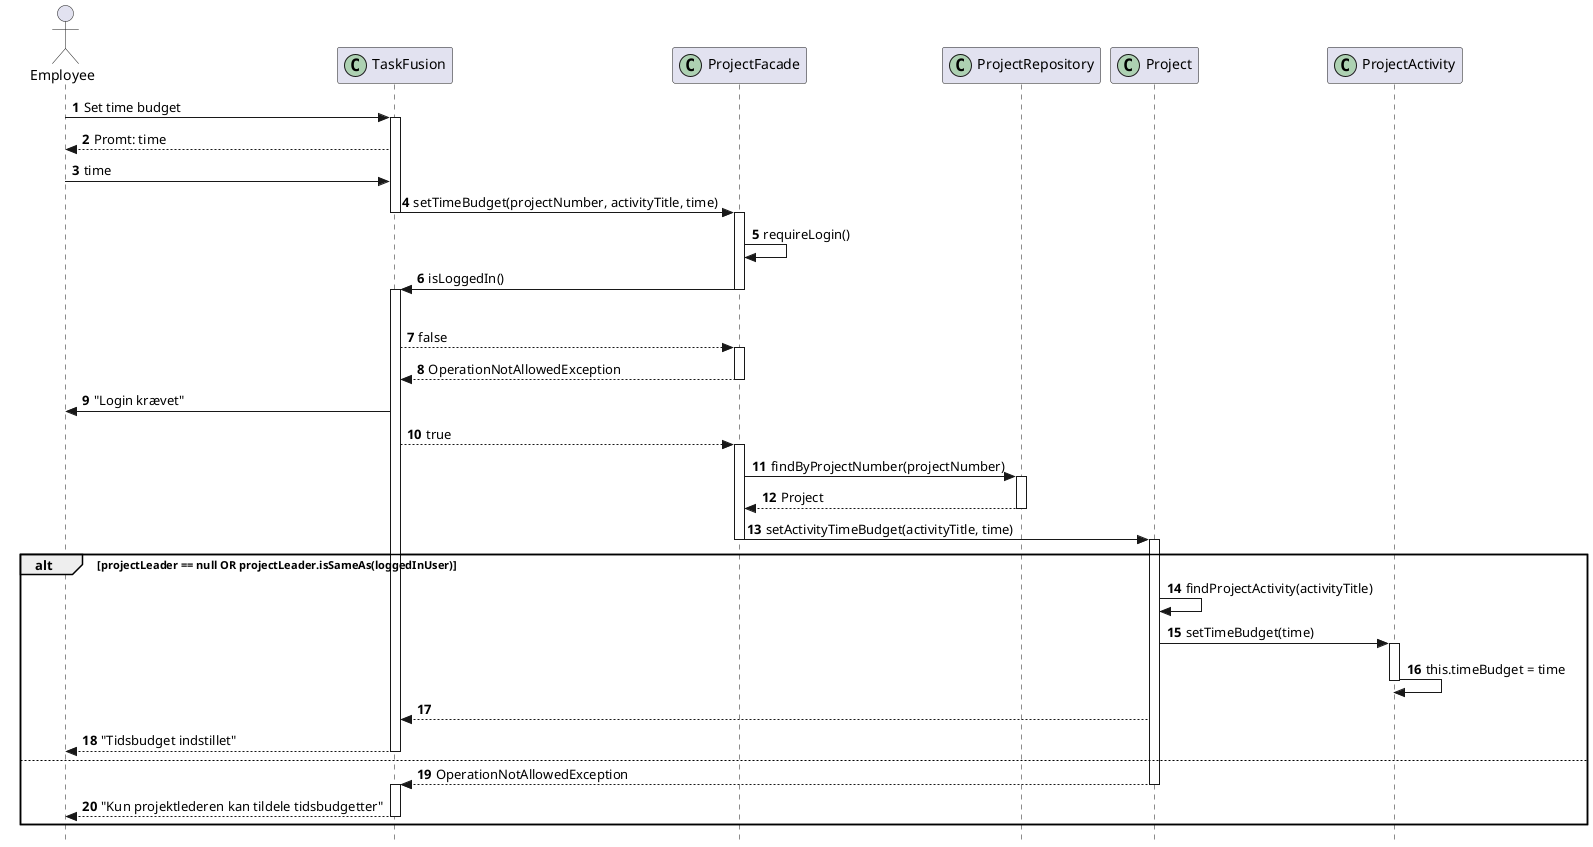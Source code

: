 @startuml seqSetTimeBudget
autonumber
hide footbox
skinparam style strictuml
hide unlinked
actor "Employee" as employee
participant "TaskFusion" as app << (C,#ADD1B2) >>
participant "ProjectFacade" as projectfacade << (C,#ADD1B2) >>
participant "ProjectRepository" as projectrepo << (C,#ADD1B2) >>
participant "Project" as project << (C,#ADD1B2) >>
collections "Map<String, Projects> projects" as projects << (M, Crimson) >>
collections "Map<String, Employee> employees" as emps << (M,Crimson) >>
participant "ProjectActivity" as projectactivity << (C,#ADD1B2) >>

employee -> app++: Set time budget
app --> employee: Promt: time
employee -> app: time
app -> projectfacade--++: setTimeBudget(projectNumber, activityTitle, time)
projectfacade -> projectfacade: requireLogin()
projectfacade -> app--++: isLoggedIn()
alt loggedInUser == null
    app --> projectfacade++: false
    projectfacade --> app--: OperationNotAllowedException
    app -> employee: "Login krævet"
else
    app --> projectfacade++: true
    projectfacade -> projectrepo++: findByProjectNumber(projectNumber)
    projectrepo --> projectfacade--: Project
    projectfacade -> project--++: setActivityTimeBudget(activityTitle, time)
    alt projectLeader == null OR projectLeader.isSameAs(loggedInUser)
        project -> project: findProjectActivity(activityTitle)
        project -> projectactivity++: setTimeBudget(time)
        projectactivity -> projectactivity: this.timeBudget = time
        deactivate projectactivity
        project --> app
        app --> employee--: "Tidsbudget indstillet"
    else
        project --> app--++: OperationNotAllowedException
        app --> employee--: "Kun projektlederen kan tildele tidsbudgetter"
    end
    @enduml